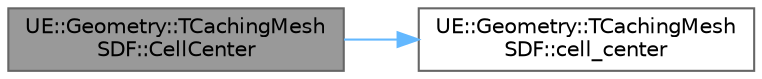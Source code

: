 digraph "UE::Geometry::TCachingMeshSDF::CellCenter"
{
 // INTERACTIVE_SVG=YES
 // LATEX_PDF_SIZE
  bgcolor="transparent";
  edge [fontname=Helvetica,fontsize=10,labelfontname=Helvetica,labelfontsize=10];
  node [fontname=Helvetica,fontsize=10,shape=box,height=0.2,width=0.4];
  rankdir="LR";
  Node1 [id="Node000001",label="UE::Geometry::TCachingMesh\lSDF::CellCenter",height=0.2,width=0.4,color="gray40", fillcolor="grey60", style="filled", fontcolor="black",tooltip=" "];
  Node1 -> Node2 [id="edge1_Node000001_Node000002",color="steelblue1",style="solid",tooltip=" "];
  Node2 [id="Node000002",label="UE::Geometry::TCachingMesh\lSDF::cell_center",height=0.2,width=0.4,color="grey40", fillcolor="white", style="filled",URL="$d3/d26/classUE_1_1Geometry_1_1TCachingMeshSDF.html#a7b41325adec79b87686f5021841be8e0",tooltip=" "];
}
